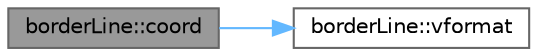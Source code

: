 digraph "borderLine::coord"
{
 // LATEX_PDF_SIZE
  bgcolor="transparent";
  edge [fontname=Helvetica,fontsize=10,labelfontname=Helvetica,labelfontsize=10];
  node [fontname=Helvetica,fontsize=10,shape=box,height=0.2,width=0.4];
  rankdir="LR";
  Node1 [id="Node000001",label="borderLine::coord",height=0.2,width=0.4,color="gray40", fillcolor="grey60", style="filled", fontcolor="black",tooltip=" "];
  Node1 -> Node2 [id="edge1_Node000001_Node000002",color="steelblue1",style="solid",tooltip=" "];
  Node2 [id="Node000002",label="borderLine::vformat",height=0.2,width=0.4,color="grey40", fillcolor="white", style="filled",URL="$classborder_line.html#ae0a3c3299df6bf91e7bfcca08ce676f2",tooltip=" "];
}
